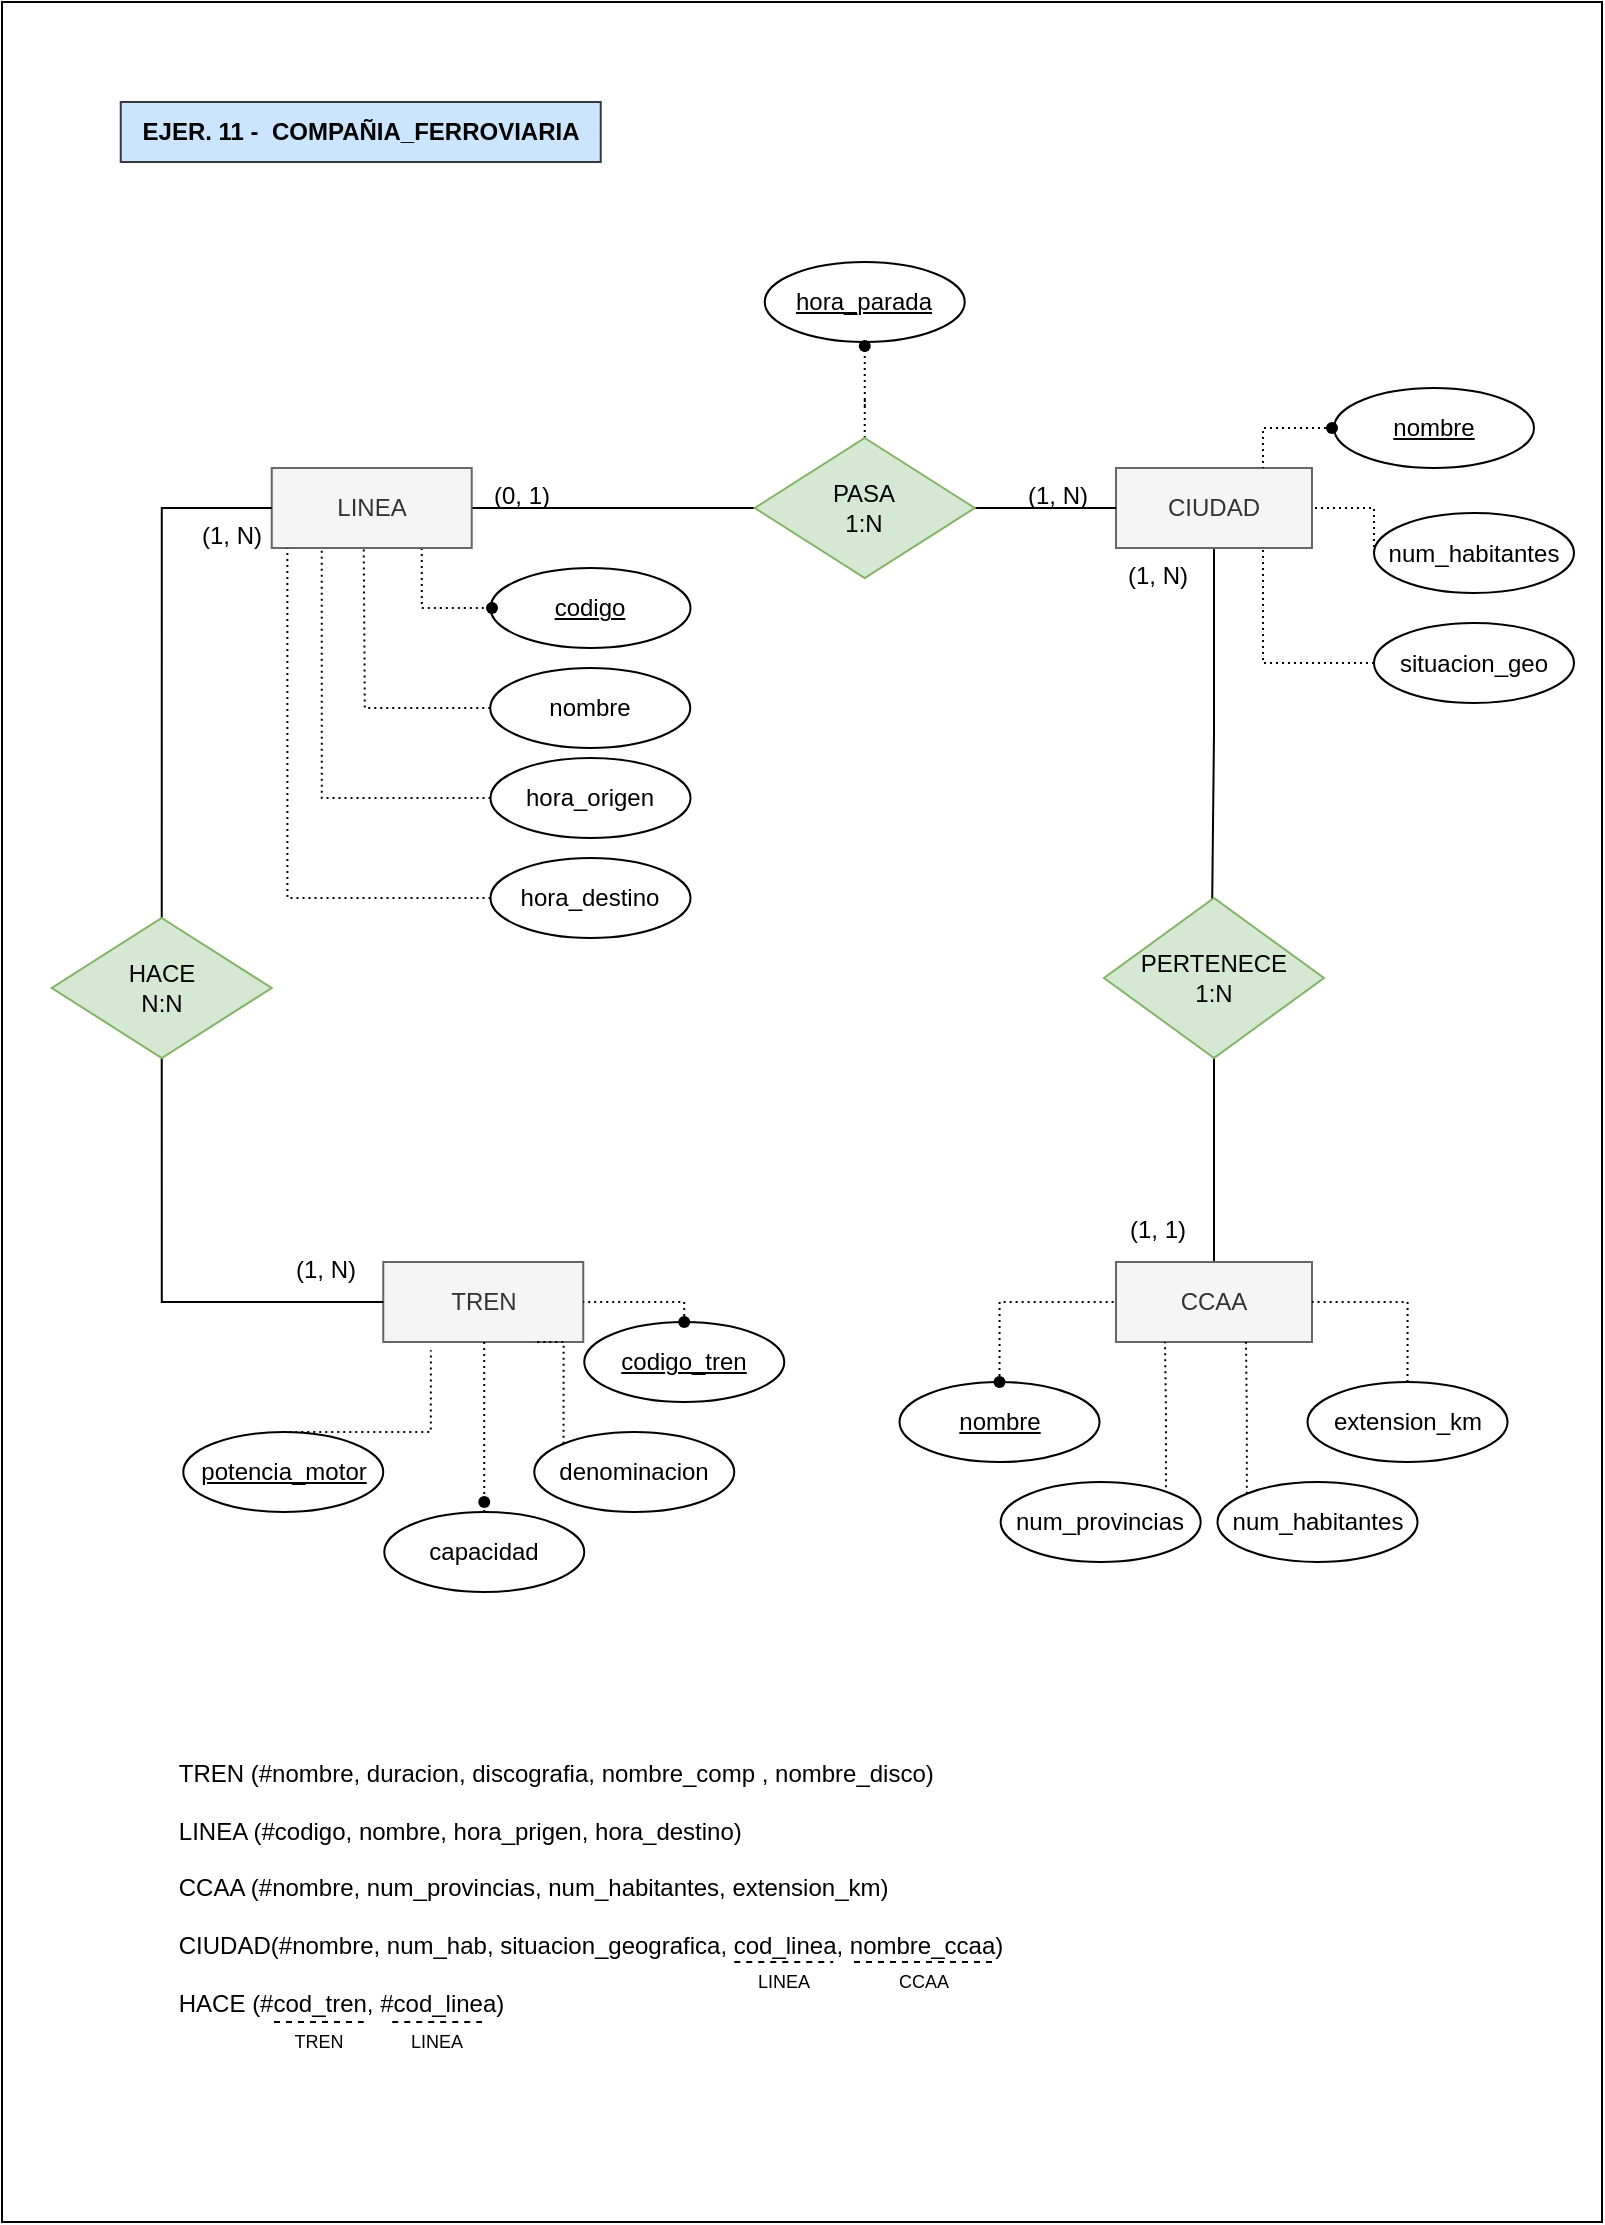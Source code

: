 <mxfile version="22.0.8" type="github">
  <diagram name="Página-1" id="FNxtUyEgke2GhoAg7VQY">
    <mxGraphModel dx="2074" dy="1156" grid="1" gridSize="10" guides="1" tooltips="1" connect="1" arrows="1" fold="1" page="1" pageScale="1" pageWidth="827" pageHeight="1169" math="0" shadow="0">
      <root>
        <mxCell id="0" />
        <mxCell id="1" parent="0" />
        <mxCell id="auYQfvz5_jpLHlG7Wb-k-2" value="" style="rounded=0;whiteSpace=wrap;html=1;" parent="1" vertex="1">
          <mxGeometry x="14" y="20" width="800" height="1110" as="geometry" />
        </mxCell>
        <mxCell id="auYQfvz5_jpLHlG7Wb-k-3" value="TREN" style="whiteSpace=wrap;html=1;align=center;fillColor=#f5f5f5;fontColor=#333333;strokeColor=#666666;" parent="1" vertex="1">
          <mxGeometry x="204.63" y="650" width="100" height="40" as="geometry" />
        </mxCell>
        <mxCell id="auYQfvz5_jpLHlG7Wb-k-75" value="" style="edgeStyle=orthogonalEdgeStyle;rounded=0;orthogonalLoop=1;jettySize=auto;html=1;endArrow=none;endFill=0;" parent="1" source="auYQfvz5_jpLHlG7Wb-k-5" edge="1">
          <mxGeometry relative="1" as="geometry">
            <mxPoint x="619" y="478" as="targetPoint" />
          </mxGeometry>
        </mxCell>
        <mxCell id="auYQfvz5_jpLHlG7Wb-k-5" value="CIUDAD" style="whiteSpace=wrap;html=1;align=center;fillColor=#f5f5f5;fontColor=#333333;strokeColor=#666666;" parent="1" vertex="1">
          <mxGeometry x="571" y="253" width="98" height="40" as="geometry" />
        </mxCell>
        <mxCell id="auYQfvz5_jpLHlG7Wb-k-6" style="edgeStyle=orthogonalEdgeStyle;rounded=0;orthogonalLoop=1;jettySize=auto;html=1;exitX=1;exitY=0.5;exitDx=0;exitDy=0;entryX=0;entryY=0.5;entryDx=0;entryDy=0;endArrow=none;endFill=0;" parent="1" source="auYQfvz5_jpLHlG7Wb-k-8" target="auYQfvz5_jpLHlG7Wb-k-11" edge="1">
          <mxGeometry relative="1" as="geometry" />
        </mxCell>
        <mxCell id="auYQfvz5_jpLHlG7Wb-k-7" style="edgeStyle=orthogonalEdgeStyle;rounded=0;orthogonalLoop=1;jettySize=auto;html=1;exitX=0.75;exitY=1;exitDx=0;exitDy=0;fontFamily=Helvetica;fontSize=14;fontColor=default;startSize=0;entryX=0;entryY=0.5;entryDx=0;entryDy=0;endArrow=none;endFill=0;dashed=1;dashPattern=1 2;" parent="1" source="auYQfvz5_jpLHlG7Wb-k-8" target="auYQfvz5_jpLHlG7Wb-k-35" edge="1">
          <mxGeometry relative="1" as="geometry">
            <mxPoint x="223.667" y="323" as="targetPoint" />
          </mxGeometry>
        </mxCell>
        <mxCell id="auYQfvz5_jpLHlG7Wb-k-8" value="LINEA" style="whiteSpace=wrap;html=1;align=center;fillColor=#f5f5f5;fontColor=#333333;strokeColor=#666666;" parent="1" vertex="1">
          <mxGeometry x="148.87" y="253" width="100" height="40" as="geometry" />
        </mxCell>
        <mxCell id="auYQfvz5_jpLHlG7Wb-k-9" style="edgeStyle=orthogonalEdgeStyle;rounded=0;orthogonalLoop=1;jettySize=auto;html=1;exitX=0.5;exitY=0;exitDx=0;exitDy=0;entryX=0.5;entryY=0;entryDx=0;entryDy=0;" parent="1" edge="1">
          <mxGeometry relative="1" as="geometry">
            <mxPoint x="55.0" y="578" as="sourcePoint" />
            <mxPoint x="55.0" y="578" as="targetPoint" />
          </mxGeometry>
        </mxCell>
        <mxCell id="auYQfvz5_jpLHlG7Wb-k-10" style="edgeStyle=orthogonalEdgeStyle;rounded=0;orthogonalLoop=1;jettySize=auto;html=1;exitX=1;exitY=0.5;exitDx=0;exitDy=0;entryX=0;entryY=0.5;entryDx=0;entryDy=0;endArrow=none;endFill=0;" parent="1" source="auYQfvz5_jpLHlG7Wb-k-11" target="auYQfvz5_jpLHlG7Wb-k-5" edge="1">
          <mxGeometry relative="1" as="geometry" />
        </mxCell>
        <mxCell id="auYQfvz5_jpLHlG7Wb-k-103" style="edgeStyle=orthogonalEdgeStyle;rounded=0;orthogonalLoop=1;jettySize=auto;html=1;exitX=0.5;exitY=0;exitDx=0;exitDy=0;dashed=1;dashPattern=1 2;endArrow=none;endFill=0;" parent="1" source="auYQfvz5_jpLHlG7Wb-k-11" target="auYQfvz5_jpLHlG7Wb-k-99" edge="1">
          <mxGeometry relative="1" as="geometry" />
        </mxCell>
        <mxCell id="auYQfvz5_jpLHlG7Wb-k-11" value="&lt;font style=&quot;font-size: 12px;&quot;&gt;PASA&lt;br&gt;1:N&lt;/font&gt;" style="shape=rhombus;perimeter=rhombusPerimeter;whiteSpace=wrap;html=1;align=center;verticalAlign=middle;fillColor=#d5e8d4;strokeColor=#82b366;" parent="1" vertex="1">
          <mxGeometry x="390.37" y="238" width="110" height="70" as="geometry" />
        </mxCell>
        <mxCell id="auYQfvz5_jpLHlG7Wb-k-12" style="rounded=0;orthogonalLoop=1;jettySize=auto;html=1;exitX=0;exitY=0.5;exitDx=0;exitDy=0;strokeColor=none;endArrow=none;endFill=0;shadow=1;" parent="1" edge="1">
          <mxGeometry relative="1" as="geometry">
            <mxPoint x="200.13" y="675" as="targetPoint" />
            <mxPoint x="180.13" y="660" as="sourcePoint" />
          </mxGeometry>
        </mxCell>
        <mxCell id="auYQfvz5_jpLHlG7Wb-k-13" value="(0, 1)" style="text;strokeColor=none;fillColor=none;spacingLeft=4;spacingRight=4;overflow=hidden;rotatable=0;points=[[0,0.5],[1,0.5]];portConstraint=eastwest;fontSize=12;whiteSpace=wrap;html=1;" parent="1" vertex="1">
          <mxGeometry x="254" y="253" width="50" height="20" as="geometry" />
        </mxCell>
        <mxCell id="auYQfvz5_jpLHlG7Wb-k-14" value="(1, N)" style="text;strokeColor=none;fillColor=none;spacingLeft=4;spacingRight=4;overflow=hidden;rotatable=0;points=[[0,0.5],[1,0.5]];portConstraint=eastwest;fontSize=12;whiteSpace=wrap;html=1;" parent="1" vertex="1">
          <mxGeometry x="521" y="253" width="50" height="30" as="geometry" />
        </mxCell>
        <mxCell id="auYQfvz5_jpLHlG7Wb-k-15" value="EJER. 11 -&amp;nbsp; COMPAÑIA_FERROVIARIA" style="text;html=1;align=center;verticalAlign=middle;resizable=0;points=[];autosize=1;strokeColor=#36393d;fillColor=#cce5ff;fontStyle=1;fontSize=12;" parent="1" vertex="1">
          <mxGeometry x="73.37" y="70" width="240" height="30" as="geometry" />
        </mxCell>
        <mxCell id="auYQfvz5_jpLHlG7Wb-k-16" style="edgeStyle=orthogonalEdgeStyle;rounded=0;orthogonalLoop=1;jettySize=auto;html=1;exitX=0;exitY=0.5;exitDx=0;exitDy=0;entryX=1;entryY=0.5;entryDx=0;entryDy=0;endArrow=none;endFill=0;startArrow=none;startFill=0;strokeColor=none;" parent="1" edge="1">
          <mxGeometry relative="1" as="geometry">
            <mxPoint x="81" y="288" as="sourcePoint" />
            <mxPoint x="131" y="288" as="targetPoint" />
          </mxGeometry>
        </mxCell>
        <mxCell id="auYQfvz5_jpLHlG7Wb-k-97" style="edgeStyle=orthogonalEdgeStyle;rounded=0;orthogonalLoop=1;jettySize=auto;html=1;exitX=0;exitY=0.5;exitDx=0;exitDy=0;entryX=1;entryY=0.5;entryDx=0;entryDy=0;dashed=1;dashPattern=1 2;endArrow=none;endFill=0;" parent="1" source="auYQfvz5_jpLHlG7Wb-k-17" target="auYQfvz5_jpLHlG7Wb-k-5" edge="1">
          <mxGeometry relative="1" as="geometry">
            <Array as="points">
              <mxPoint x="700" y="273" />
            </Array>
          </mxGeometry>
        </mxCell>
        <mxCell id="auYQfvz5_jpLHlG7Wb-k-17" value="num_habitantes" style="ellipse;whiteSpace=wrap;html=1;align=center;" parent="1" vertex="1">
          <mxGeometry x="700" y="275.5" width="100" height="40" as="geometry" />
        </mxCell>
        <mxCell id="auYQfvz5_jpLHlG7Wb-k-83" style="edgeStyle=orthogonalEdgeStyle;rounded=0;orthogonalLoop=1;jettySize=auto;html=1;exitDx=0;exitDy=0;entryX=0.75;entryY=0;entryDx=0;entryDy=0;dashed=1;dashPattern=1 2;endArrow=none;endFill=0;" parent="1" source="auYQfvz5_jpLHlG7Wb-k-19" target="auYQfvz5_jpLHlG7Wb-k-5" edge="1">
          <mxGeometry relative="1" as="geometry" />
        </mxCell>
        <mxCell id="auYQfvz5_jpLHlG7Wb-k-18" value="nombre" style="ellipse;whiteSpace=wrap;html=1;align=center;fontStyle=4;" parent="1" vertex="1">
          <mxGeometry x="680" y="213" width="100" height="40" as="geometry" />
        </mxCell>
        <mxCell id="auYQfvz5_jpLHlG7Wb-k-20" style="edgeStyle=orthogonalEdgeStyle;rounded=0;orthogonalLoop=1;jettySize=auto;html=1;exitX=0;exitY=0.5;exitDx=0;exitDy=0;entryX=0.5;entryY=1;entryDx=0;entryDy=0;dashed=1;dashPattern=1 2;endArrow=none;endFill=0;" parent="1" source="auYQfvz5_jpLHlG7Wb-k-21" edge="1">
          <mxGeometry relative="1" as="geometry">
            <mxPoint x="194.87" y="293" as="targetPoint" />
          </mxGeometry>
        </mxCell>
        <mxCell id="auYQfvz5_jpLHlG7Wb-k-21" value="nombre" style="ellipse;whiteSpace=wrap;html=1;align=center;" parent="1" vertex="1">
          <mxGeometry x="258.13" y="353" width="100" height="40" as="geometry" />
        </mxCell>
        <mxCell id="auYQfvz5_jpLHlG7Wb-k-22" style="edgeStyle=orthogonalEdgeStyle;rounded=0;orthogonalLoop=1;jettySize=auto;html=1;exitX=0.5;exitY=0;exitDx=0;exitDy=0;endArrow=none;endFill=0;entryX=0;entryY=0.5;entryDx=0;entryDy=0;" parent="1" source="auYQfvz5_jpLHlG7Wb-k-24" target="auYQfvz5_jpLHlG7Wb-k-8" edge="1">
          <mxGeometry relative="1" as="geometry">
            <mxPoint x="614" y="233" as="targetPoint" />
          </mxGeometry>
        </mxCell>
        <mxCell id="auYQfvz5_jpLHlG7Wb-k-23" style="edgeStyle=orthogonalEdgeStyle;rounded=0;orthogonalLoop=1;jettySize=auto;html=1;exitX=0.5;exitY=1;exitDx=0;exitDy=0;entryX=0;entryY=0.5;entryDx=0;entryDy=0;endArrow=none;endFill=0;" parent="1" source="auYQfvz5_jpLHlG7Wb-k-24" target="auYQfvz5_jpLHlG7Wb-k-3" edge="1">
          <mxGeometry relative="1" as="geometry" />
        </mxCell>
        <mxCell id="auYQfvz5_jpLHlG7Wb-k-24" value="HACE&lt;br&gt;N:N" style="rhombus;whiteSpace=wrap;html=1;fillColor=#d5e8d4;strokeColor=#82b366;" parent="1" vertex="1">
          <mxGeometry x="38.87" y="478" width="110" height="70" as="geometry" />
        </mxCell>
        <mxCell id="auYQfvz5_jpLHlG7Wb-k-25" style="edgeStyle=orthogonalEdgeStyle;rounded=0;orthogonalLoop=1;jettySize=auto;html=1;exitDx=0;exitDy=0;entryX=0.5;entryY=0;entryDx=0;entryDy=0;endArrow=none;endFill=0;dashed=1;dashPattern=1 2;" parent="1" edge="1">
          <mxGeometry relative="1" as="geometry">
            <mxPoint x="159.63" y="720" as="sourcePoint" />
            <mxPoint x="159.63" y="720" as="targetPoint" />
          </mxGeometry>
        </mxCell>
        <mxCell id="auYQfvz5_jpLHlG7Wb-k-26" style="edgeStyle=orthogonalEdgeStyle;rounded=0;orthogonalLoop=1;jettySize=auto;html=1;exitX=0;exitY=0;exitDx=0;exitDy=0;entryX=0.75;entryY=1;entryDx=0;entryDy=0;dashed=1;dashPattern=1 2;endArrow=none;endFill=0;" parent="1" source="auYQfvz5_jpLHlG7Wb-k-27" target="auYQfvz5_jpLHlG7Wb-k-3" edge="1">
          <mxGeometry relative="1" as="geometry">
            <Array as="points">
              <mxPoint x="294.63" y="690" />
            </Array>
          </mxGeometry>
        </mxCell>
        <mxCell id="auYQfvz5_jpLHlG7Wb-k-27" value="denominacion" style="ellipse;whiteSpace=wrap;html=1;align=center;" parent="1" vertex="1">
          <mxGeometry x="280.13" y="735" width="100" height="40" as="geometry" />
        </mxCell>
        <mxCell id="auYQfvz5_jpLHlG7Wb-k-28" style="edgeStyle=orthogonalEdgeStyle;rounded=0;orthogonalLoop=1;jettySize=auto;html=1;exitX=0.5;exitY=0;exitDx=0;exitDy=0;entryX=0.5;entryY=1;entryDx=0;entryDy=0;dashed=1;dashPattern=1 2;endArrow=none;endFill=0;" parent="1" source="auYQfvz5_jpLHlG7Wb-k-29" target="auYQfvz5_jpLHlG7Wb-k-3" edge="1">
          <mxGeometry relative="1" as="geometry">
            <Array as="points">
              <mxPoint x="254.63" y="690" />
            </Array>
          </mxGeometry>
        </mxCell>
        <mxCell id="auYQfvz5_jpLHlG7Wb-k-29" value="capacidad" style="ellipse;whiteSpace=wrap;html=1;align=center;fontStyle=0" parent="1" vertex="1">
          <mxGeometry x="205.13" y="775" width="100" height="40" as="geometry" />
        </mxCell>
        <mxCell id="auYQfvz5_jpLHlG7Wb-k-30" style="edgeStyle=orthogonalEdgeStyle;rounded=0;orthogonalLoop=1;jettySize=auto;html=1;exitDx=0;exitDy=0;entryX=1;entryY=0.5;entryDx=0;entryDy=0;dashed=1;dashPattern=1 2;endArrow=none;endFill=0;" parent="1" source="auYQfvz5_jpLHlG7Wb-k-34" target="auYQfvz5_jpLHlG7Wb-k-3" edge="1">
          <mxGeometry relative="1" as="geometry">
            <Array as="points">
              <mxPoint x="354.63" y="670" />
            </Array>
          </mxGeometry>
        </mxCell>
        <mxCell id="auYQfvz5_jpLHlG7Wb-k-31" value="codigo_tren" style="ellipse;whiteSpace=wrap;html=1;align=center;fontStyle=4" parent="1" vertex="1">
          <mxGeometry x="305.13" y="680" width="100" height="40" as="geometry" />
        </mxCell>
        <mxCell id="auYQfvz5_jpLHlG7Wb-k-32" value="(1, N)" style="text;strokeColor=none;fillColor=none;spacingLeft=4;spacingRight=4;overflow=hidden;rotatable=0;points=[[0,0.5],[1,0.5]];portConstraint=eastwest;fontSize=12;whiteSpace=wrap;html=1;" parent="1" vertex="1">
          <mxGeometry x="155.13" y="640" width="50" height="30" as="geometry" />
        </mxCell>
        <mxCell id="auYQfvz5_jpLHlG7Wb-k-33" value="" style="edgeStyle=orthogonalEdgeStyle;rounded=0;orthogonalLoop=1;jettySize=auto;html=1;exitX=0.5;exitY=0;exitDx=0;exitDy=0;entryDx=0;entryDy=0;dashed=1;dashPattern=1 2;endArrow=none;endFill=0;" parent="1" source="auYQfvz5_jpLHlG7Wb-k-31" target="auYQfvz5_jpLHlG7Wb-k-34" edge="1">
          <mxGeometry relative="1" as="geometry">
            <mxPoint x="355.13" y="680" as="sourcePoint" />
            <mxPoint x="310.13" y="630" as="targetPoint" />
          </mxGeometry>
        </mxCell>
        <mxCell id="auYQfvz5_jpLHlG7Wb-k-34" value="" style="shape=waypoint;sketch=0;fillStyle=solid;size=6;pointerEvents=1;points=[];fillColor=none;resizable=0;rotatable=0;perimeter=centerPerimeter;snapToPoint=1;" parent="1" vertex="1">
          <mxGeometry x="345.13" y="670" width="20" height="20" as="geometry" />
        </mxCell>
        <mxCell id="auYQfvz5_jpLHlG7Wb-k-35" value="codigo" style="ellipse;whiteSpace=wrap;html=1;align=center;fontStyle=4;" parent="1" vertex="1">
          <mxGeometry x="258.25" y="303" width="100" height="40" as="geometry" />
        </mxCell>
        <mxCell id="auYQfvz5_jpLHlG7Wb-k-36" value="(1, N)" style="text;strokeColor=none;fillColor=none;spacingLeft=4;spacingRight=4;overflow=hidden;rotatable=0;points=[[0,0.5],[1,0.5]];portConstraint=eastwest;fontSize=12;whiteSpace=wrap;html=1;" parent="1" vertex="1">
          <mxGeometry x="107.5" y="273" width="50" height="20" as="geometry" />
        </mxCell>
        <mxCell id="auYQfvz5_jpLHlG7Wb-k-48" value="" style="shape=waypoint;sketch=0;fillStyle=solid;size=6;pointerEvents=1;points=[];fillColor=none;resizable=0;rotatable=0;perimeter=centerPerimeter;snapToPoint=1;" parent="1" vertex="1">
          <mxGeometry x="249" y="313" width="20" height="20" as="geometry" />
        </mxCell>
        <mxCell id="auYQfvz5_jpLHlG7Wb-k-52" value="" style="shape=waypoint;sketch=0;fillStyle=solid;size=6;pointerEvents=1;points=[];fillColor=none;resizable=0;rotatable=0;perimeter=centerPerimeter;snapToPoint=1;" parent="1" vertex="1">
          <mxGeometry x="245.13" y="760" width="20" height="20" as="geometry" />
        </mxCell>
        <mxCell id="auYQfvz5_jpLHlG7Wb-k-79" style="edgeStyle=orthogonalEdgeStyle;rounded=0;orthogonalLoop=1;jettySize=auto;html=1;exitX=0.5;exitY=0;exitDx=0;exitDy=0;entryX=0.5;entryY=1;entryDx=0;entryDy=0;endArrow=none;endFill=0;" parent="1" source="auYQfvz5_jpLHlG7Wb-k-69" target="auYQfvz5_jpLHlG7Wb-k-78" edge="1">
          <mxGeometry relative="1" as="geometry" />
        </mxCell>
        <mxCell id="auYQfvz5_jpLHlG7Wb-k-69" value="CCAA" style="whiteSpace=wrap;html=1;align=center;fillColor=#f5f5f5;fontColor=#333333;strokeColor=#666666;" parent="1" vertex="1">
          <mxGeometry x="571" y="650" width="98" height="40" as="geometry" />
        </mxCell>
        <mxCell id="auYQfvz5_jpLHlG7Wb-k-78" value="PERTENECE&lt;br&gt;1:N" style="shape=rhombus;perimeter=rhombusPerimeter;whiteSpace=wrap;html=1;align=center;fillColor=#d5e8d4;strokeColor=#82b366;" parent="1" vertex="1">
          <mxGeometry x="565" y="468" width="110" height="80" as="geometry" />
        </mxCell>
        <mxCell id="auYQfvz5_jpLHlG7Wb-k-80" value="(1, 1)" style="text;strokeColor=none;fillColor=none;spacingLeft=4;spacingRight=4;overflow=hidden;rotatable=0;points=[[0,0.5],[1,0.5]];portConstraint=eastwest;fontSize=12;whiteSpace=wrap;html=1;" parent="1" vertex="1">
          <mxGeometry x="571.76" y="620" width="50" height="30" as="geometry" />
        </mxCell>
        <mxCell id="auYQfvz5_jpLHlG7Wb-k-82" style="edgeStyle=orthogonalEdgeStyle;rounded=0;orthogonalLoop=1;jettySize=auto;html=1;exitX=0;exitY=0.5;exitDx=0;exitDy=0;entryX=0.75;entryY=1;entryDx=0;entryDy=0;dashed=1;dashPattern=1 2;endArrow=none;endFill=0;" parent="1" source="auYQfvz5_jpLHlG7Wb-k-81" target="auYQfvz5_jpLHlG7Wb-k-5" edge="1">
          <mxGeometry relative="1" as="geometry" />
        </mxCell>
        <mxCell id="auYQfvz5_jpLHlG7Wb-k-81" value="situacion_geo" style="ellipse;whiteSpace=wrap;html=1;align=center;" parent="1" vertex="1">
          <mxGeometry x="700" y="330.5" width="100" height="40" as="geometry" />
        </mxCell>
        <mxCell id="auYQfvz5_jpLHlG7Wb-k-84" value="" style="edgeStyle=orthogonalEdgeStyle;rounded=0;orthogonalLoop=1;jettySize=auto;html=1;exitX=0;exitY=0.5;exitDx=0;exitDy=0;entryDx=0;entryDy=0;dashed=1;dashPattern=1 2;endArrow=none;endFill=0;" parent="1" source="auYQfvz5_jpLHlG7Wb-k-18" target="auYQfvz5_jpLHlG7Wb-k-19" edge="1">
          <mxGeometry relative="1" as="geometry">
            <mxPoint x="680" y="233" as="sourcePoint" />
            <mxPoint x="645" y="253" as="targetPoint" />
          </mxGeometry>
        </mxCell>
        <mxCell id="auYQfvz5_jpLHlG7Wb-k-19" value="" style="shape=waypoint;sketch=0;fillStyle=solid;size=6;pointerEvents=1;points=[];fillColor=none;resizable=0;rotatable=0;perimeter=centerPerimeter;snapToPoint=1;" parent="1" vertex="1">
          <mxGeometry x="669" y="223" width="20" height="20" as="geometry" />
        </mxCell>
        <mxCell id="auYQfvz5_jpLHlG7Wb-k-85" value="(1, N)" style="text;strokeColor=none;fillColor=none;spacingLeft=4;spacingRight=4;overflow=hidden;rotatable=0;points=[[0,0.5],[1,0.5]];portConstraint=eastwest;fontSize=12;whiteSpace=wrap;html=1;" parent="1" vertex="1">
          <mxGeometry x="571" y="293" width="50" height="30" as="geometry" />
        </mxCell>
        <mxCell id="auYQfvz5_jpLHlG7Wb-k-93" style="edgeStyle=orthogonalEdgeStyle;rounded=0;orthogonalLoop=1;jettySize=auto;html=1;exitX=0.5;exitY=0;exitDx=0;exitDy=0;entryX=0;entryY=0.5;entryDx=0;entryDy=0;dashed=1;dashPattern=1 2;endArrow=none;endFill=0;" parent="1" source="auYQfvz5_jpLHlG7Wb-k-88" target="auYQfvz5_jpLHlG7Wb-k-69" edge="1">
          <mxGeometry relative="1" as="geometry" />
        </mxCell>
        <mxCell id="auYQfvz5_jpLHlG7Wb-k-88" value="nombre" style="ellipse;whiteSpace=wrap;html=1;align=center;fontStyle=4;" parent="1" vertex="1">
          <mxGeometry x="462.76" y="710" width="100" height="40" as="geometry" />
        </mxCell>
        <mxCell id="auYQfvz5_jpLHlG7Wb-k-89" value="" style="shape=waypoint;sketch=0;fillStyle=solid;size=6;pointerEvents=1;points=[];fillColor=none;resizable=0;rotatable=0;perimeter=centerPerimeter;snapToPoint=1;" parent="1" vertex="1">
          <mxGeometry x="502.76" y="700" width="20" height="20" as="geometry" />
        </mxCell>
        <mxCell id="auYQfvz5_jpLHlG7Wb-k-94" style="edgeStyle=orthogonalEdgeStyle;rounded=0;orthogonalLoop=1;jettySize=auto;html=1;exitX=1;exitY=0;exitDx=0;exitDy=0;entryX=0.25;entryY=1;entryDx=0;entryDy=0;dashed=1;dashPattern=1 2;endArrow=none;endFill=0;" parent="1" source="auYQfvz5_jpLHlG7Wb-k-90" target="auYQfvz5_jpLHlG7Wb-k-69" edge="1">
          <mxGeometry relative="1" as="geometry">
            <Array as="points">
              <mxPoint x="596" y="766" />
              <mxPoint x="596" y="725" />
            </Array>
          </mxGeometry>
        </mxCell>
        <mxCell id="auYQfvz5_jpLHlG7Wb-k-90" value="num_provincias" style="ellipse;whiteSpace=wrap;html=1;align=center;" parent="1" vertex="1">
          <mxGeometry x="513.34" y="760" width="100" height="40" as="geometry" />
        </mxCell>
        <mxCell id="auYQfvz5_jpLHlG7Wb-k-95" style="edgeStyle=orthogonalEdgeStyle;rounded=0;orthogonalLoop=1;jettySize=auto;html=1;exitX=0;exitY=0;exitDx=0;exitDy=0;dashed=1;dashPattern=1 2;endArrow=none;endFill=0;" parent="1" source="auYQfvz5_jpLHlG7Wb-k-91" edge="1">
          <mxGeometry relative="1" as="geometry">
            <mxPoint x="636" y="690" as="targetPoint" />
            <Array as="points">
              <mxPoint x="636" y="725" />
              <mxPoint x="636" y="691" />
              <mxPoint x="620" y="691" />
            </Array>
          </mxGeometry>
        </mxCell>
        <mxCell id="auYQfvz5_jpLHlG7Wb-k-91" value="num_habitantes" style="ellipse;whiteSpace=wrap;html=1;align=center;" parent="1" vertex="1">
          <mxGeometry x="621.76" y="760" width="100" height="40" as="geometry" />
        </mxCell>
        <mxCell id="auYQfvz5_jpLHlG7Wb-k-96" style="edgeStyle=orthogonalEdgeStyle;rounded=0;orthogonalLoop=1;jettySize=auto;html=1;exitX=0.5;exitY=0;exitDx=0;exitDy=0;entryX=1;entryY=0.5;entryDx=0;entryDy=0;dashed=1;dashPattern=1 2;endArrow=none;endFill=0;" parent="1" source="auYQfvz5_jpLHlG7Wb-k-92" target="auYQfvz5_jpLHlG7Wb-k-69" edge="1">
          <mxGeometry relative="1" as="geometry" />
        </mxCell>
        <mxCell id="auYQfvz5_jpLHlG7Wb-k-92" value="extension_km" style="ellipse;whiteSpace=wrap;html=1;align=center;" parent="1" vertex="1">
          <mxGeometry x="666.76" y="710" width="100" height="40" as="geometry" />
        </mxCell>
        <mxCell id="auYQfvz5_jpLHlG7Wb-k-100" style="edgeStyle=orthogonalEdgeStyle;rounded=0;orthogonalLoop=1;jettySize=auto;html=1;exitX=0.5;exitY=1;exitDx=0;exitDy=0;dashed=1;dashPattern=1 2;endArrow=none;endFill=0;" parent="1" source="auYQfvz5_jpLHlG7Wb-k-98" target="auYQfvz5_jpLHlG7Wb-k-99" edge="1">
          <mxGeometry relative="1" as="geometry" />
        </mxCell>
        <mxCell id="auYQfvz5_jpLHlG7Wb-k-98" value="hora_parada" style="ellipse;whiteSpace=wrap;html=1;align=center;fontStyle=4;" parent="1" vertex="1">
          <mxGeometry x="395.37" y="150" width="100" height="40" as="geometry" />
        </mxCell>
        <mxCell id="auYQfvz5_jpLHlG7Wb-k-99" value="" style="shape=waypoint;sketch=0;fillStyle=solid;size=6;pointerEvents=1;points=[];fillColor=none;resizable=0;rotatable=0;perimeter=centerPerimeter;snapToPoint=1;" parent="1" vertex="1">
          <mxGeometry x="435.37" y="182" width="20" height="20" as="geometry" />
        </mxCell>
        <mxCell id="auYQfvz5_jpLHlG7Wb-k-105" style="edgeStyle=orthogonalEdgeStyle;rounded=0;orthogonalLoop=1;jettySize=auto;html=1;exitX=0;exitY=0.5;exitDx=0;exitDy=0;entryX=0.25;entryY=1;entryDx=0;entryDy=0;dashed=1;dashPattern=1 2;endArrow=none;endFill=0;" parent="1" source="auYQfvz5_jpLHlG7Wb-k-104" target="auYQfvz5_jpLHlG7Wb-k-8" edge="1">
          <mxGeometry relative="1" as="geometry" />
        </mxCell>
        <mxCell id="auYQfvz5_jpLHlG7Wb-k-104" value="hora_origen" style="ellipse;whiteSpace=wrap;html=1;align=center;" parent="1" vertex="1">
          <mxGeometry x="258.25" y="398" width="100" height="40" as="geometry" />
        </mxCell>
        <mxCell id="auYQfvz5_jpLHlG7Wb-k-106" value="hora_destino" style="ellipse;whiteSpace=wrap;html=1;align=center;" parent="1" vertex="1">
          <mxGeometry x="258.25" y="448" width="100" height="40" as="geometry" />
        </mxCell>
        <mxCell id="auYQfvz5_jpLHlG7Wb-k-107" style="edgeStyle=orthogonalEdgeStyle;rounded=0;orthogonalLoop=1;jettySize=auto;html=1;exitX=0;exitY=0.5;exitDx=0;exitDy=0;entryX=0.078;entryY=1.007;entryDx=0;entryDy=0;entryPerimeter=0;dashed=1;dashPattern=1 2;endArrow=none;endFill=0;" parent="1" source="auYQfvz5_jpLHlG7Wb-k-106" target="auYQfvz5_jpLHlG7Wb-k-8" edge="1">
          <mxGeometry relative="1" as="geometry" />
        </mxCell>
        <mxCell id="auYQfvz5_jpLHlG7Wb-k-108" value="potencia_motor" style="ellipse;whiteSpace=wrap;html=1;align=center;fontStyle=4" parent="1" vertex="1">
          <mxGeometry x="104.63" y="735" width="100" height="40" as="geometry" />
        </mxCell>
        <mxCell id="auYQfvz5_jpLHlG7Wb-k-109" style="edgeStyle=orthogonalEdgeStyle;rounded=0;orthogonalLoop=1;jettySize=auto;html=1;exitX=0.5;exitY=0;exitDx=0;exitDy=0;entryX=0.238;entryY=1.104;entryDx=0;entryDy=0;entryPerimeter=0;dashed=1;dashPattern=1 2;endArrow=none;endFill=0;" parent="1" source="auYQfvz5_jpLHlG7Wb-k-108" target="auYQfvz5_jpLHlG7Wb-k-3" edge="1">
          <mxGeometry relative="1" as="geometry">
            <Array as="points">
              <mxPoint x="228.76" y="735" />
            </Array>
          </mxGeometry>
        </mxCell>
        <mxCell id="auYQfvz5_jpLHlG7Wb-k-124" value="" style="group" parent="1" vertex="1" connectable="0">
          <mxGeometry x="88.25" y="880" width="440" height="170" as="geometry" />
        </mxCell>
        <mxCell id="auYQfvz5_jpLHlG7Wb-k-1" value="&lt;div style=&quot;text-align: justify;&quot;&gt;&lt;span style=&quot;background-color: initial;&quot;&gt;TREN (#nombre, duracion, discografia, nombre_comp , nombre_disco)&lt;/span&gt;&lt;/div&gt;&lt;div style=&quot;text-align: justify;&quot;&gt;&lt;br&gt;&lt;/div&gt;&lt;div style=&quot;text-align: justify;&quot;&gt;LINEA (#codigo, nombre, hora_prigen, hora_destino)&lt;/div&gt;&lt;div style=&quot;text-align: justify;&quot;&gt;&lt;br&gt;&lt;/div&gt;&lt;div style=&quot;text-align: justify;&quot;&gt;CCAA (#nombre, num_provincias, num_habitantes, extension_km)&lt;/div&gt;&lt;div style=&quot;text-align: justify;&quot;&gt;&lt;br&gt;&lt;/div&gt;&lt;div style=&quot;text-align: justify;&quot;&gt;CIUDAD(#nombre, num_hab, situacion_geografica, cod_linea, nombre_ccaa)&lt;/div&gt;&lt;div style=&quot;text-align: justify;&quot;&gt;&lt;br&gt;&lt;/div&gt;&lt;div style=&quot;text-align: justify;&quot;&gt;HACE (#cod_tren, #cod_linea)&lt;/div&gt;" style="text;html=1;align=center;verticalAlign=middle;resizable=1;points=[];autosize=1;strokeColor=none;fillColor=none;movable=1;rotatable=1;deletable=1;editable=1;locked=0;connectable=1;container=0;" parent="auYQfvz5_jpLHlG7Wb-k-124" vertex="1">
          <mxGeometry width="440" height="165" as="geometry" />
        </mxCell>
        <mxCell id="auYQfvz5_jpLHlG7Wb-k-115" value="LINEA" style="text;html=1;strokeColor=none;fillColor=none;align=center;verticalAlign=middle;whiteSpace=wrap;rounded=0;fontSize=9;container=0;" parent="auYQfvz5_jpLHlG7Wb-k-124" vertex="1">
          <mxGeometry x="291.88" y="120" width="49.5" height="20" as="geometry" />
        </mxCell>
        <mxCell id="auYQfvz5_jpLHlG7Wb-k-116" value="" style="endArrow=none;dashed=1;html=1;rounded=0;exitX=0;exitY=0;exitDx=0;exitDy=0;entryX=1;entryY=0;entryDx=0;entryDy=0;" parent="auYQfvz5_jpLHlG7Wb-k-124" source="auYQfvz5_jpLHlG7Wb-k-115" target="auYQfvz5_jpLHlG7Wb-k-115" edge="1">
          <mxGeometry width="50" height="50" relative="1" as="geometry">
            <mxPoint x="278.93" y="131" as="sourcePoint" />
            <mxPoint x="356.83" y="130" as="targetPoint" />
          </mxGeometry>
        </mxCell>
        <mxCell id="auYQfvz5_jpLHlG7Wb-k-117" value="CCAA" style="text;html=1;strokeColor=none;fillColor=none;align=center;verticalAlign=middle;whiteSpace=wrap;rounded=0;fontSize=9;container=0;" parent="auYQfvz5_jpLHlG7Wb-k-124" vertex="1">
          <mxGeometry x="351.75" y="120" width="70" height="20" as="geometry" />
        </mxCell>
        <mxCell id="auYQfvz5_jpLHlG7Wb-k-118" value="" style="endArrow=none;dashed=1;html=1;rounded=0;exitX=0;exitY=0;exitDx=0;exitDy=0;entryX=1;entryY=0;entryDx=0;entryDy=0;" parent="auYQfvz5_jpLHlG7Wb-k-124" source="auYQfvz5_jpLHlG7Wb-k-117" target="auYQfvz5_jpLHlG7Wb-k-117" edge="1">
          <mxGeometry width="50" height="50" relative="1" as="geometry">
            <mxPoint x="349.17" y="120" as="sourcePoint" />
            <mxPoint x="427.07" y="119" as="targetPoint" />
          </mxGeometry>
        </mxCell>
        <mxCell id="auYQfvz5_jpLHlG7Wb-k-119" value="TREN" style="text;html=1;strokeColor=none;fillColor=none;align=center;verticalAlign=middle;whiteSpace=wrap;rounded=0;fontSize=9;container=0;" parent="auYQfvz5_jpLHlG7Wb-k-124" vertex="1">
          <mxGeometry x="61.75" y="150" width="44.87" height="20" as="geometry" />
        </mxCell>
        <mxCell id="auYQfvz5_jpLHlG7Wb-k-120" value="" style="endArrow=none;dashed=1;html=1;rounded=0;exitX=0;exitY=0;exitDx=0;exitDy=0;entryX=1;entryY=0;entryDx=0;entryDy=0;" parent="auYQfvz5_jpLHlG7Wb-k-124" source="auYQfvz5_jpLHlG7Wb-k-119" target="auYQfvz5_jpLHlG7Wb-k-119" edge="1">
          <mxGeometry width="50" height="50" relative="1" as="geometry">
            <mxPoint x="44.3" y="150" as="sourcePoint" />
            <mxPoint x="122.2" y="149" as="targetPoint" />
          </mxGeometry>
        </mxCell>
        <mxCell id="auYQfvz5_jpLHlG7Wb-k-122" value="LINEA" style="text;html=1;strokeColor=none;fillColor=none;align=center;verticalAlign=middle;whiteSpace=wrap;rounded=0;fontSize=9;container=0;" parent="auYQfvz5_jpLHlG7Wb-k-124" vertex="1">
          <mxGeometry x="120.88" y="150" width="44.87" height="20" as="geometry" />
        </mxCell>
        <mxCell id="auYQfvz5_jpLHlG7Wb-k-123" value="" style="endArrow=none;dashed=1;html=1;rounded=0;exitX=0;exitY=0;exitDx=0;exitDy=0;entryX=1;entryY=0;entryDx=0;entryDy=0;" parent="auYQfvz5_jpLHlG7Wb-k-124" source="auYQfvz5_jpLHlG7Wb-k-122" target="auYQfvz5_jpLHlG7Wb-k-122" edge="1">
          <mxGeometry width="50" height="50" relative="1" as="geometry">
            <mxPoint x="103.43" y="150" as="sourcePoint" />
            <mxPoint x="181.33" y="149" as="targetPoint" />
          </mxGeometry>
        </mxCell>
      </root>
    </mxGraphModel>
  </diagram>
</mxfile>
